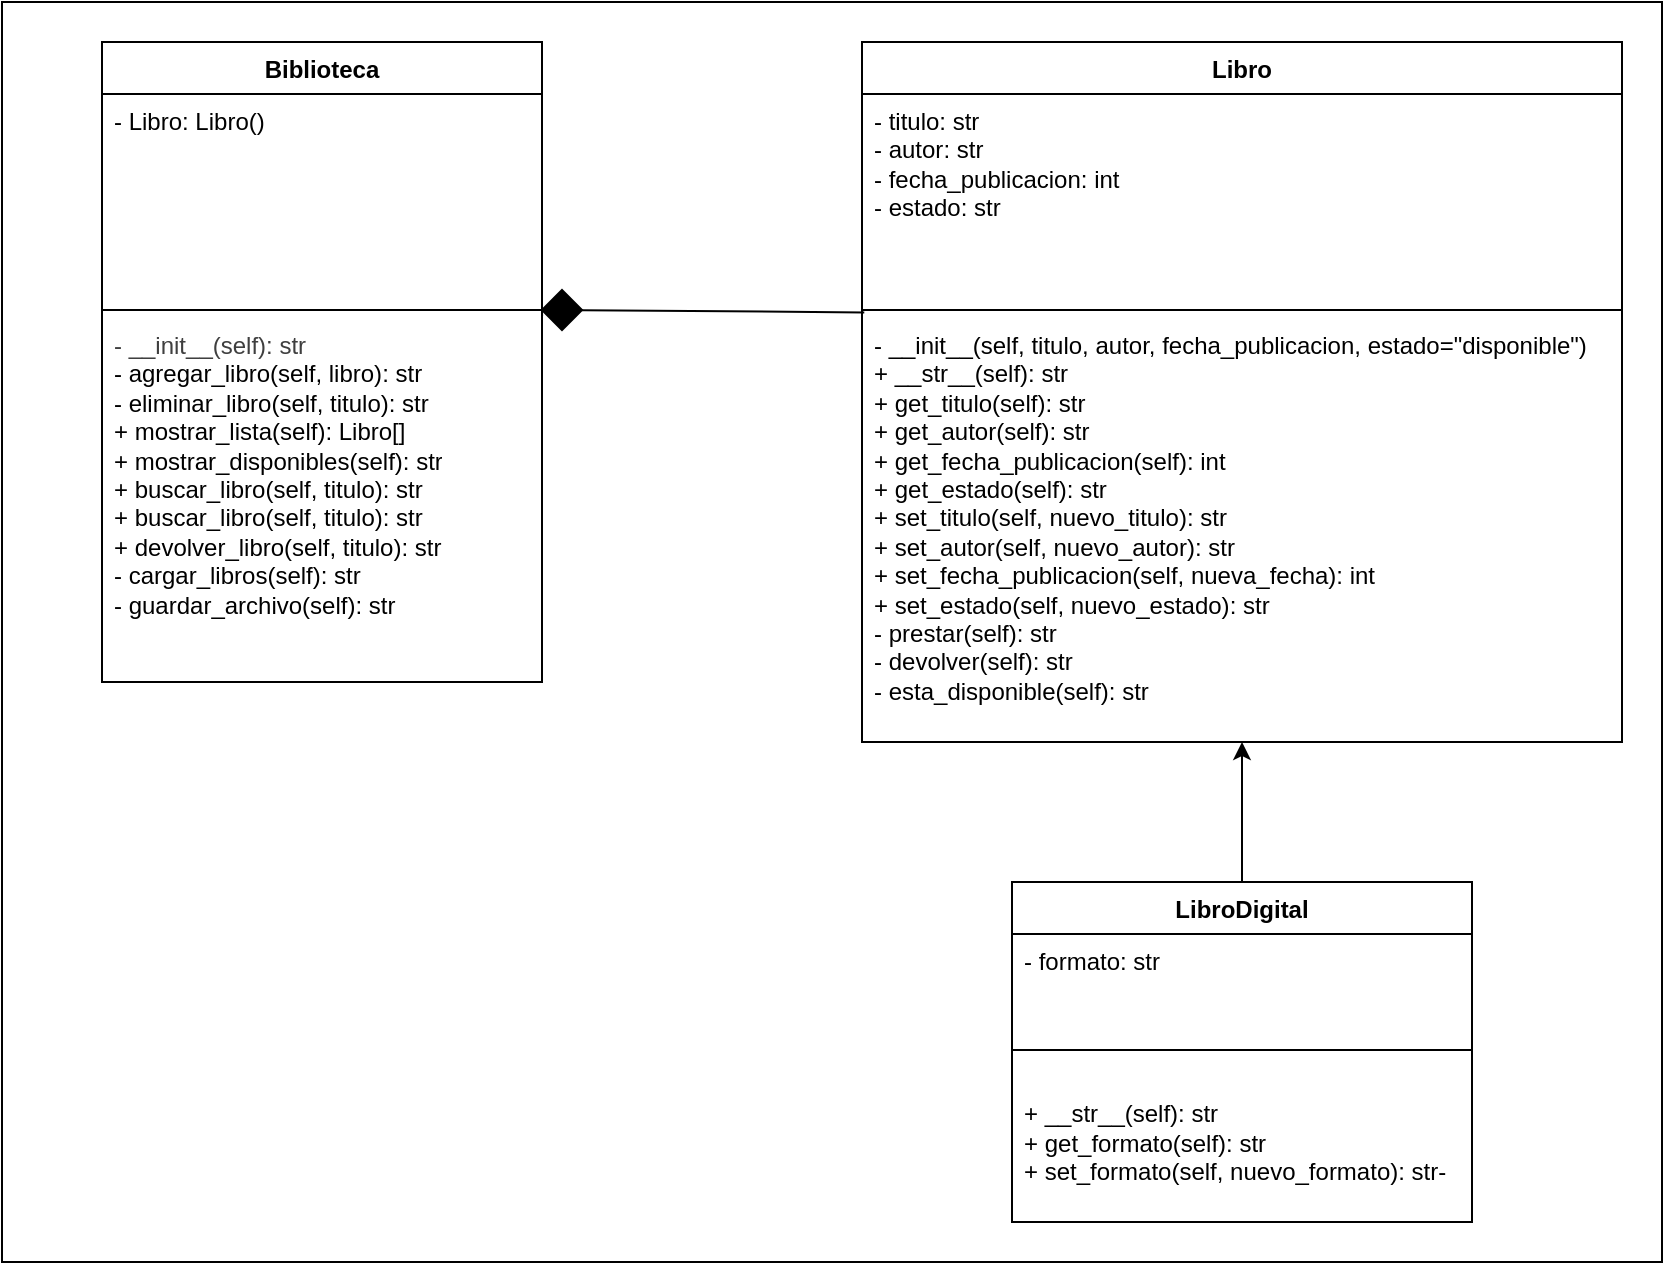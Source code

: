 <mxfile>
    <diagram id="OYivLwSZQ1CmQgmS-Xfo" name="Page-1">
        <mxGraphModel dx="1619" dy="644" grid="1" gridSize="10" guides="1" tooltips="1" connect="1" arrows="1" fold="1" page="1" pageScale="1" pageWidth="850" pageHeight="1100" math="0" shadow="0">
            <root>
                <mxCell id="0"/>
                <mxCell id="1" parent="0"/>
                <mxCell id="30" value="" style="rounded=0;whiteSpace=wrap;html=1;" vertex="1" parent="1">
                    <mxGeometry x="10" y="140" width="830" height="630" as="geometry"/>
                </mxCell>
                <mxCell id="3" value="Libro" style="swimlane;fontStyle=1;align=center;verticalAlign=top;childLayout=stackLayout;horizontal=1;startSize=26;horizontalStack=0;resizeParent=1;resizeParentMax=0;resizeLast=0;collapsible=1;marginBottom=0;whiteSpace=wrap;html=1;" parent="1" vertex="1">
                    <mxGeometry x="440" y="160" width="380" height="350" as="geometry">
                        <mxRectangle x="440" y="160" width="70" height="30" as="alternateBounds"/>
                    </mxGeometry>
                </mxCell>
                <mxCell id="4" value="- titulo: str&lt;div&gt;- autor&lt;span style=&quot;color: rgb(0, 0, 0); background-color: transparent;&quot;&gt;: str&lt;/span&gt;&lt;/div&gt;&lt;div&gt;- fecha_publicacion: int&lt;/div&gt;&lt;div&gt;- estado&lt;span style=&quot;color: rgb(0, 0, 0); background-color: transparent;&quot;&gt;: str&lt;/span&gt;&lt;/div&gt;" style="text;strokeColor=none;fillColor=none;align=left;verticalAlign=top;spacingLeft=4;spacingRight=4;overflow=hidden;rotatable=0;points=[[0,0.5],[1,0.5]];portConstraint=eastwest;whiteSpace=wrap;html=1;" parent="3" vertex="1">
                    <mxGeometry y="26" width="380" height="104" as="geometry"/>
                </mxCell>
                <mxCell id="5" value="" style="line;strokeWidth=1;fillColor=none;align=left;verticalAlign=middle;spacingTop=-1;spacingLeft=3;spacingRight=3;rotatable=0;labelPosition=right;points=[];portConstraint=eastwest;strokeColor=inherit;" parent="3" vertex="1">
                    <mxGeometry y="130" width="380" height="8" as="geometry"/>
                </mxCell>
                <mxCell id="6" value="&lt;div&gt;&lt;font color=&quot;#000000&quot;&gt;- __init__(self, titulo, autor, fecha_publicacion, estado=&quot;disponible&quot;)&lt;/font&gt;&lt;/div&gt;&lt;div&gt;&lt;span style=&quot;background-color: transparent;&quot;&gt;+ __str__(self): str&lt;/span&gt;&lt;/div&gt;&lt;div&gt;&lt;font color=&quot;#000000&quot;&gt;+ get_titulo(self)&lt;/font&gt;&lt;span style=&quot;color: rgb(0, 0, 0); background-color: transparent;&quot;&gt;: str&lt;/span&gt;&lt;/div&gt;&lt;div&gt;&lt;font color=&quot;#000000&quot;&gt;&lt;span style=&quot;color: rgb(0, 0, 0); background-color: transparent;&quot;&gt;+&lt;/span&gt;&lt;span style=&quot;color: rgb(0, 0, 0); background-color: transparent;&quot;&gt;&amp;nbsp;&lt;/span&gt;get_autor(self)&lt;/font&gt;&lt;span style=&quot;color: rgb(0, 0, 0); background-color: transparent;&quot;&gt;: str&lt;/span&gt;&lt;/div&gt;&lt;div&gt;&lt;font color=&quot;#000000&quot;&gt;&lt;span style=&quot;color: rgb(0, 0, 0); background-color: transparent;&quot;&gt;+&lt;/span&gt;&lt;span style=&quot;color: rgb(0, 0, 0); background-color: transparent;&quot;&gt;&amp;nbsp;&lt;/span&gt;get_fecha_publicacion(self)&lt;/font&gt;&lt;span style=&quot;color: rgb(0, 0, 0); background-color: transparent;&quot;&gt;: int&lt;/span&gt;&lt;/div&gt;&lt;div&gt;&lt;font color=&quot;#000000&quot;&gt;&lt;span style=&quot;color: rgb(0, 0, 0); background-color: transparent;&quot;&gt;+&lt;/span&gt;&lt;span style=&quot;color: rgb(0, 0, 0); background-color: transparent;&quot;&gt;&amp;nbsp;&lt;/span&gt;get_estado(self)&lt;/font&gt;&lt;span style=&quot;color: rgb(0, 0, 0); background-color: transparent;&quot;&gt;: str&lt;/span&gt;&lt;/div&gt;&lt;div&gt;&lt;font color=&quot;#000000&quot;&gt;&lt;span style=&quot;color: rgb(0, 0, 0); background-color: transparent;&quot;&gt;+&lt;/span&gt;&lt;span style=&quot;color: rgb(0, 0, 0); background-color: transparent;&quot;&gt;&amp;nbsp;&lt;/span&gt;set_titulo(self, nuevo_titulo)&lt;/font&gt;&lt;span style=&quot;color: rgb(0, 0, 0); background-color: transparent;&quot;&gt;: str&lt;/span&gt;&lt;/div&gt;&lt;div&gt;&lt;font color=&quot;#000000&quot;&gt;&lt;span style=&quot;color: rgb(0, 0, 0); background-color: transparent;&quot;&gt;+&lt;/span&gt;&lt;span style=&quot;color: rgb(0, 0, 0); background-color: transparent;&quot;&gt;&amp;nbsp;&lt;/span&gt;set_autor(self, nuevo_autor)&lt;/font&gt;&lt;span style=&quot;color: rgb(0, 0, 0); background-color: transparent;&quot;&gt;: str&lt;/span&gt;&lt;/div&gt;&lt;div&gt;&lt;font color=&quot;#000000&quot;&gt;&lt;span style=&quot;color: rgb(0, 0, 0); background-color: transparent;&quot;&gt;+&lt;/span&gt;&lt;span style=&quot;color: rgb(0, 0, 0); background-color: transparent;&quot;&gt;&amp;nbsp;&lt;/span&gt;set_fecha_publicacion(self, nueva_fecha): int&lt;/font&gt;&lt;/div&gt;&lt;div&gt;&lt;font color=&quot;#000000&quot;&gt;&lt;span style=&quot;color: rgb(0, 0, 0); background-color: transparent;&quot;&gt;+&lt;/span&gt;&lt;span style=&quot;color: rgb(0, 0, 0); background-color: transparent;&quot;&gt;&amp;nbsp;&lt;/span&gt;set_estado(self, nuevo_estado)&lt;/font&gt;&lt;span style=&quot;color: rgb(0, 0, 0); background-color: transparent;&quot;&gt;: str&lt;/span&gt;&lt;/div&gt;&lt;div&gt;&lt;font color=&quot;#000000&quot;&gt;&lt;span style=&quot;color: rgb(0, 0, 0); background-color: transparent;&quot;&gt;-&amp;nbsp;&lt;/span&gt;prestar(self)&lt;/font&gt;&lt;span style=&quot;color: rgb(0, 0, 0); background-color: transparent;&quot;&gt;: str&lt;/span&gt;&lt;/div&gt;&lt;div&gt;&lt;font color=&quot;#000000&quot;&gt;&lt;span style=&quot;color: rgb(0, 0, 0); background-color: transparent;&quot;&gt;-&amp;nbsp;&lt;/span&gt;devolver(self)&lt;/font&gt;&lt;span style=&quot;color: rgb(0, 0, 0); background-color: transparent;&quot;&gt;: str&lt;/span&gt;&lt;/div&gt;&lt;div&gt;&lt;font color=&quot;#000000&quot;&gt;&lt;span style=&quot;color: rgb(0, 0, 0); background-color: transparent;&quot;&gt;-&amp;nbsp;&lt;/span&gt;esta_disponible(self)&lt;/font&gt;&lt;span style=&quot;color: rgb(0, 0, 0); background-color: transparent;&quot;&gt;: str&lt;/span&gt;&lt;/div&gt;" style="text;strokeColor=none;fillColor=none;align=left;verticalAlign=top;spacingLeft=4;spacingRight=4;overflow=hidden;rotatable=0;points=[[0,0.5],[1,0.5]];portConstraint=eastwest;whiteSpace=wrap;html=1;" parent="3" vertex="1">
                    <mxGeometry y="138" width="380" height="212" as="geometry"/>
                </mxCell>
                <mxCell id="18" value="Biblioteca" style="swimlane;fontStyle=1;align=center;verticalAlign=top;childLayout=stackLayout;horizontal=1;startSize=26;horizontalStack=0;resizeParent=1;resizeParentMax=0;resizeLast=0;collapsible=1;marginBottom=0;whiteSpace=wrap;html=1;" parent="1" vertex="1">
                    <mxGeometry x="60" y="160" width="220" height="320" as="geometry">
                        <mxRectangle x="440" y="160" width="70" height="30" as="alternateBounds"/>
                    </mxGeometry>
                </mxCell>
                <mxCell id="19" value="&lt;div&gt;- Libro: Libro()&lt;/div&gt;" style="text;strokeColor=none;fillColor=none;align=left;verticalAlign=top;spacingLeft=4;spacingRight=4;overflow=hidden;rotatable=0;points=[[0,0.5],[1,0.5]];portConstraint=eastwest;whiteSpace=wrap;html=1;" parent="18" vertex="1">
                    <mxGeometry y="26" width="220" height="104" as="geometry"/>
                </mxCell>
                <mxCell id="20" value="" style="line;strokeWidth=1;fillColor=none;align=left;verticalAlign=middle;spacingTop=-1;spacingLeft=3;spacingRight=3;rotatable=0;labelPosition=right;points=[];portConstraint=eastwest;strokeColor=inherit;" parent="18" vertex="1">
                    <mxGeometry y="130" width="220" height="8" as="geometry"/>
                </mxCell>
                <mxCell id="21" value="&lt;div&gt;&lt;span style=&quot;color: rgb(63, 63, 63); background-color: transparent;&quot;&gt;- __init__(self): str&lt;/span&gt;&lt;/div&gt;&lt;div&gt;- agregar_libro(self, libro)&lt;span style=&quot;color: rgb(0, 0, 0); background-color: transparent;&quot;&gt;: str&lt;/span&gt;&lt;/div&gt;&lt;div&gt;- eliminar_libro(self, titulo)&lt;span style=&quot;color: rgb(0, 0, 0); background-color: transparent;&quot;&gt;: str&lt;/span&gt;&lt;/div&gt;&lt;div&gt;+ mostrar_lista(self)&lt;span style=&quot;color: rgb(0, 0, 0); background-color: transparent;&quot;&gt;: Libro[]&lt;/span&gt;&lt;/div&gt;&lt;div&gt;+ mostrar_disponibles(self)&lt;span style=&quot;color: rgb(0, 0, 0); background-color: transparent;&quot;&gt;: str&lt;/span&gt;&lt;/div&gt;&lt;div&gt;+ buscar_libro(self, titulo)&lt;span style=&quot;color: rgb(0, 0, 0); background-color: transparent;&quot;&gt;: str&lt;/span&gt;&lt;/div&gt;&lt;div&gt;+ buscar_libro(self, titulo)&lt;span style=&quot;color: rgb(0, 0, 0); background-color: transparent;&quot;&gt;: str&lt;/span&gt;&lt;/div&gt;&lt;div&gt;+ devolver_libro(self, titulo)&lt;span style=&quot;color: rgb(0, 0, 0); background-color: transparent;&quot;&gt;: str&lt;/span&gt;&lt;/div&gt;&lt;div&gt;- cargar_libros(self)&lt;span style=&quot;color: rgb(0, 0, 0); background-color: transparent;&quot;&gt;: str&lt;/span&gt;&lt;/div&gt;&lt;div&gt;- guardar_archivo(self)&lt;span style=&quot;color: rgb(0, 0, 0); background-color: transparent;&quot;&gt;: str&lt;/span&gt;&lt;/div&gt;" style="text;strokeColor=none;fillColor=none;align=left;verticalAlign=top;spacingLeft=4;spacingRight=4;overflow=hidden;rotatable=0;points=[[0,0.5],[1,0.5]];portConstraint=eastwest;whiteSpace=wrap;html=1;" parent="18" vertex="1">
                    <mxGeometry y="138" width="220" height="182" as="geometry"/>
                </mxCell>
                <mxCell id="22" value="LibroDigital" style="swimlane;fontStyle=1;align=center;verticalAlign=top;childLayout=stackLayout;horizontal=1;startSize=26;horizontalStack=0;resizeParent=1;resizeParentMax=0;resizeLast=0;collapsible=1;marginBottom=0;whiteSpace=wrap;html=1;" parent="1" vertex="1">
                    <mxGeometry x="515" y="580" width="230" height="170" as="geometry">
                        <mxRectangle x="440" y="160" width="70" height="30" as="alternateBounds"/>
                    </mxGeometry>
                </mxCell>
                <mxCell id="23" value="- formato: str" style="text;strokeColor=none;fillColor=none;align=left;verticalAlign=top;spacingLeft=4;spacingRight=4;overflow=hidden;rotatable=0;points=[[0,0.5],[1,0.5]];portConstraint=eastwest;whiteSpace=wrap;html=1;" parent="22" vertex="1">
                    <mxGeometry y="26" width="230" height="54" as="geometry"/>
                </mxCell>
                <mxCell id="24" value="" style="line;strokeWidth=1;fillColor=none;align=left;verticalAlign=middle;spacingTop=-1;spacingLeft=3;spacingRight=3;rotatable=0;labelPosition=right;points=[];portConstraint=eastwest;strokeColor=inherit;" parent="22" vertex="1">
                    <mxGeometry y="80" width="230" height="8" as="geometry"/>
                </mxCell>
                <mxCell id="25" value="&lt;div&gt;&lt;br&gt;&lt;/div&gt;&lt;div&gt;&lt;span style=&quot;background-color: transparent;&quot;&gt;+ __str__(self): str&lt;/span&gt;&lt;/div&gt;&lt;div&gt;&lt;font color=&quot;#000000&quot;&gt;+ get_formato(self)&lt;/font&gt;&lt;span style=&quot;color: rgb(0, 0, 0); background-color: transparent;&quot;&gt;: str&lt;/span&gt;&lt;/div&gt;&lt;div&gt;&lt;font color=&quot;#000000&quot;&gt;&lt;span style=&quot;color: rgb(0, 0, 0); background-color: transparent;&quot;&gt;+&lt;/span&gt;&lt;span style=&quot;color: rgb(0, 0, 0); background-color: transparent;&quot;&gt;&amp;nbsp;s&lt;/span&gt;et_formato(self, nuevo_formato)&lt;/font&gt;&lt;span style=&quot;color: rgb(0, 0, 0); background-color: transparent;&quot;&gt;: str&lt;/span&gt;&lt;font style=&quot;background-color: transparent;&quot;&gt;&lt;span style=&quot;background-color: transparent; color: rgb(0, 0, 0);&quot;&gt;-&lt;/span&gt;&lt;/font&gt;&lt;/div&gt;" style="text;strokeColor=none;fillColor=none;align=left;verticalAlign=top;spacingLeft=4;spacingRight=4;overflow=hidden;rotatable=0;points=[[0,0.5],[1,0.5]];portConstraint=eastwest;whiteSpace=wrap;html=1;" parent="22" vertex="1">
                    <mxGeometry y="88" width="230" height="82" as="geometry"/>
                </mxCell>
                <mxCell id="26" style="edgeStyle=none;html=1;exitX=0.5;exitY=0;exitDx=0;exitDy=0;" parent="1" source="22" edge="1">
                    <mxGeometry relative="1" as="geometry">
                        <mxPoint x="451" y="303" as="sourcePoint"/>
                        <mxPoint x="630" y="510" as="targetPoint"/>
                    </mxGeometry>
                </mxCell>
                <mxCell id="27" value="" style="endArrow=none;html=1;exitX=0.003;exitY=0.649;exitDx=0;exitDy=0;exitPerimeter=0;" parent="1" source="28" edge="1">
                    <mxGeometry width="50" height="50" relative="1" as="geometry">
                        <mxPoint x="320" y="350" as="sourcePoint"/>
                        <mxPoint x="280" y="294" as="targetPoint"/>
                    </mxGeometry>
                </mxCell>
                <mxCell id="29" value="" style="endArrow=none;html=1;exitX=0.003;exitY=0.649;exitDx=0;exitDy=0;exitPerimeter=0;" parent="1" source="5" target="28" edge="1">
                    <mxGeometry width="50" height="50" relative="1" as="geometry">
                        <mxPoint x="441" y="295" as="sourcePoint"/>
                        <mxPoint x="280" y="294" as="targetPoint"/>
                    </mxGeometry>
                </mxCell>
                <mxCell id="28" value="" style="rhombus;whiteSpace=wrap;html=1;fillColor=#000000;" parent="1" vertex="1">
                    <mxGeometry x="280" y="284" width="20" height="20" as="geometry"/>
                </mxCell>
            </root>
        </mxGraphModel>
    </diagram>
</mxfile>